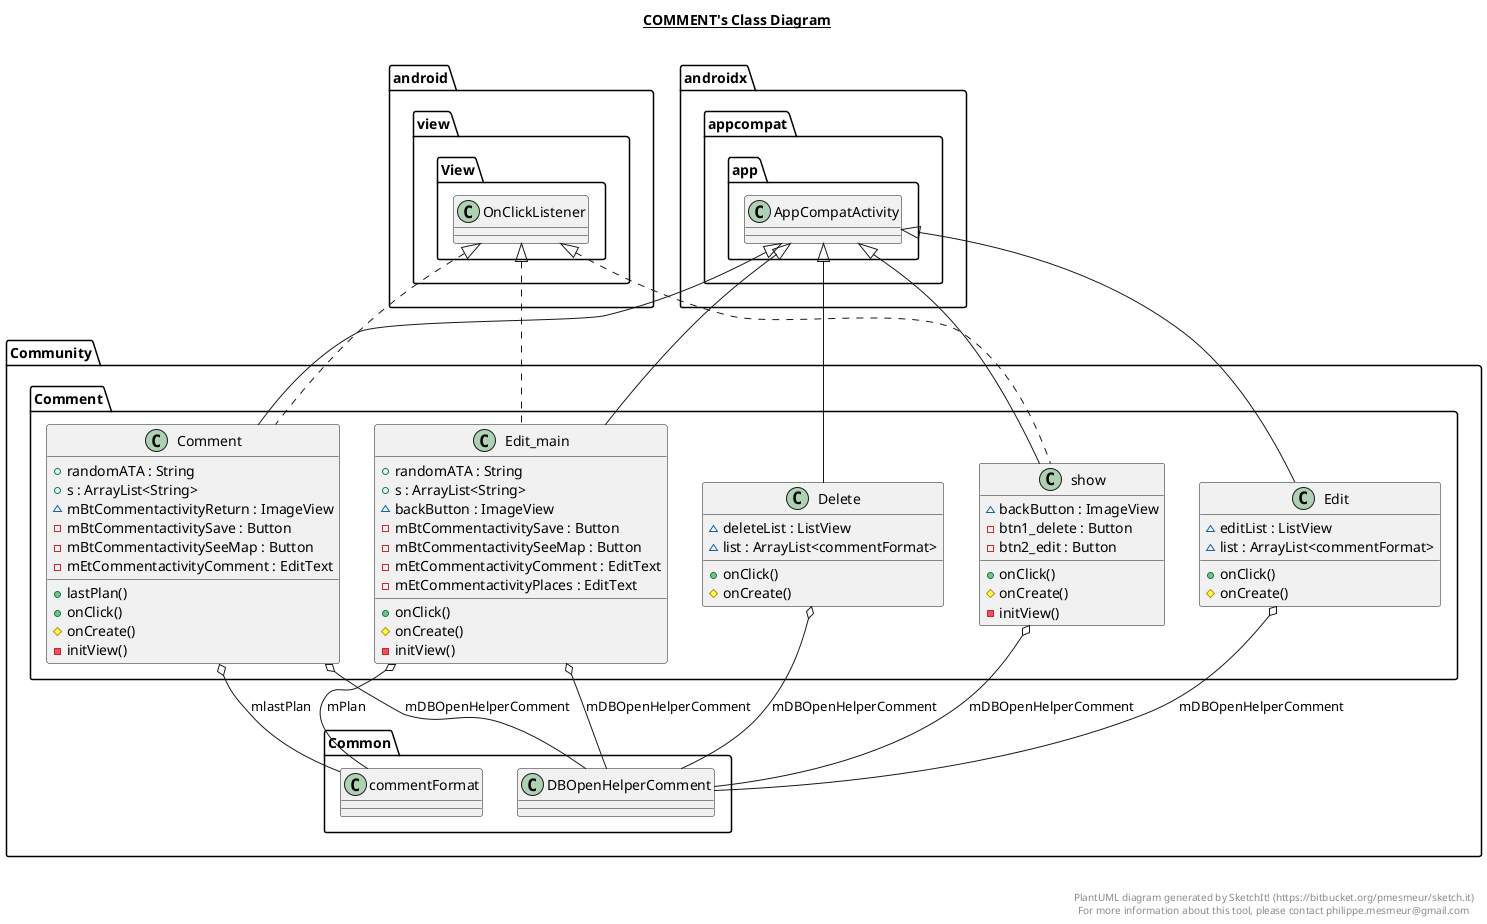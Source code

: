 @startuml

title __COMMENT's Class Diagram__\n

  namespace Community.Comment {
    class Community.Comment.Comment {
        + randomATA : String
        + s : ArrayList<String>
        ~ mBtCommentactivityReturn : ImageView
        - mBtCommentactivitySave : Button
        - mBtCommentactivitySeeMap : Button
        - mEtCommentactivityComment : EditText
        + lastPlan()
        + onClick()
        # onCreate()
        - initView()
    }
  }
  

  namespace Community.Comment {
    class Community.Comment.Delete {
        ~ deleteList : ListView
        ~ list : ArrayList<commentFormat>
        + onClick()
        # onCreate()
    }
  }
  

  namespace Community.Comment {
    class Community.Comment.Edit {
        ~ editList : ListView
        ~ list : ArrayList<commentFormat>
        + onClick()
        # onCreate()
    }
  }
  

  namespace Community.Comment {
    class Community.Comment.Edit_main {
        + randomATA : String
        + s : ArrayList<String>
        ~ backButton : ImageView
        - mBtCommentactivitySave : Button
        - mBtCommentactivitySeeMap : Button
        - mEtCommentactivityComment : EditText
        - mEtCommentactivityPlaces : EditText
        + onClick()
        # onCreate()
        - initView()
    }
  }
  

  namespace Community.Comment {
    class Community.Comment.show {
        ~ backButton : ImageView
        - btn1_delete : Button
        - btn2_edit : Button
        + onClick()
        # onCreate()
        - initView()
    }
  }
  

  Community.Comment.Comment .up.|> android.view.View.OnClickListener
  Community.Comment.Comment -up-|> androidx.appcompat.app.AppCompatActivity
  Community.Comment.Comment o-- Community.Common.commentFormat : mlastPlan
  Community.Comment.Comment o-- Community.Common.DBOpenHelperComment : mDBOpenHelperComment
  Community.Comment.Delete -up-|> androidx.appcompat.app.AppCompatActivity
  Community.Comment.Delete o-- Community.Common.DBOpenHelperComment : mDBOpenHelperComment
  Community.Comment.Edit -up-|> androidx.appcompat.app.AppCompatActivity
  Community.Comment.Edit o-- Community.Common.DBOpenHelperComment : mDBOpenHelperComment
  Community.Comment.Edit_main .up.|> android.view.View.OnClickListener
  Community.Comment.Edit_main -up-|> androidx.appcompat.app.AppCompatActivity
  Community.Comment.Edit_main o-- Community.Common.commentFormat : mPlan
  Community.Comment.Edit_main o-- Community.Common.DBOpenHelperComment : mDBOpenHelperComment
  Community.Comment.show .up.|> android.view.View.OnClickListener
  Community.Comment.show -up-|> androidx.appcompat.app.AppCompatActivity
  Community.Comment.show o-- Community.Common.DBOpenHelperComment : mDBOpenHelperComment


right footer


PlantUML diagram generated by SketchIt! (https://bitbucket.org/pmesmeur/sketch.it)
For more information about this tool, please contact philippe.mesmeur@gmail.com
endfooter

@enduml
